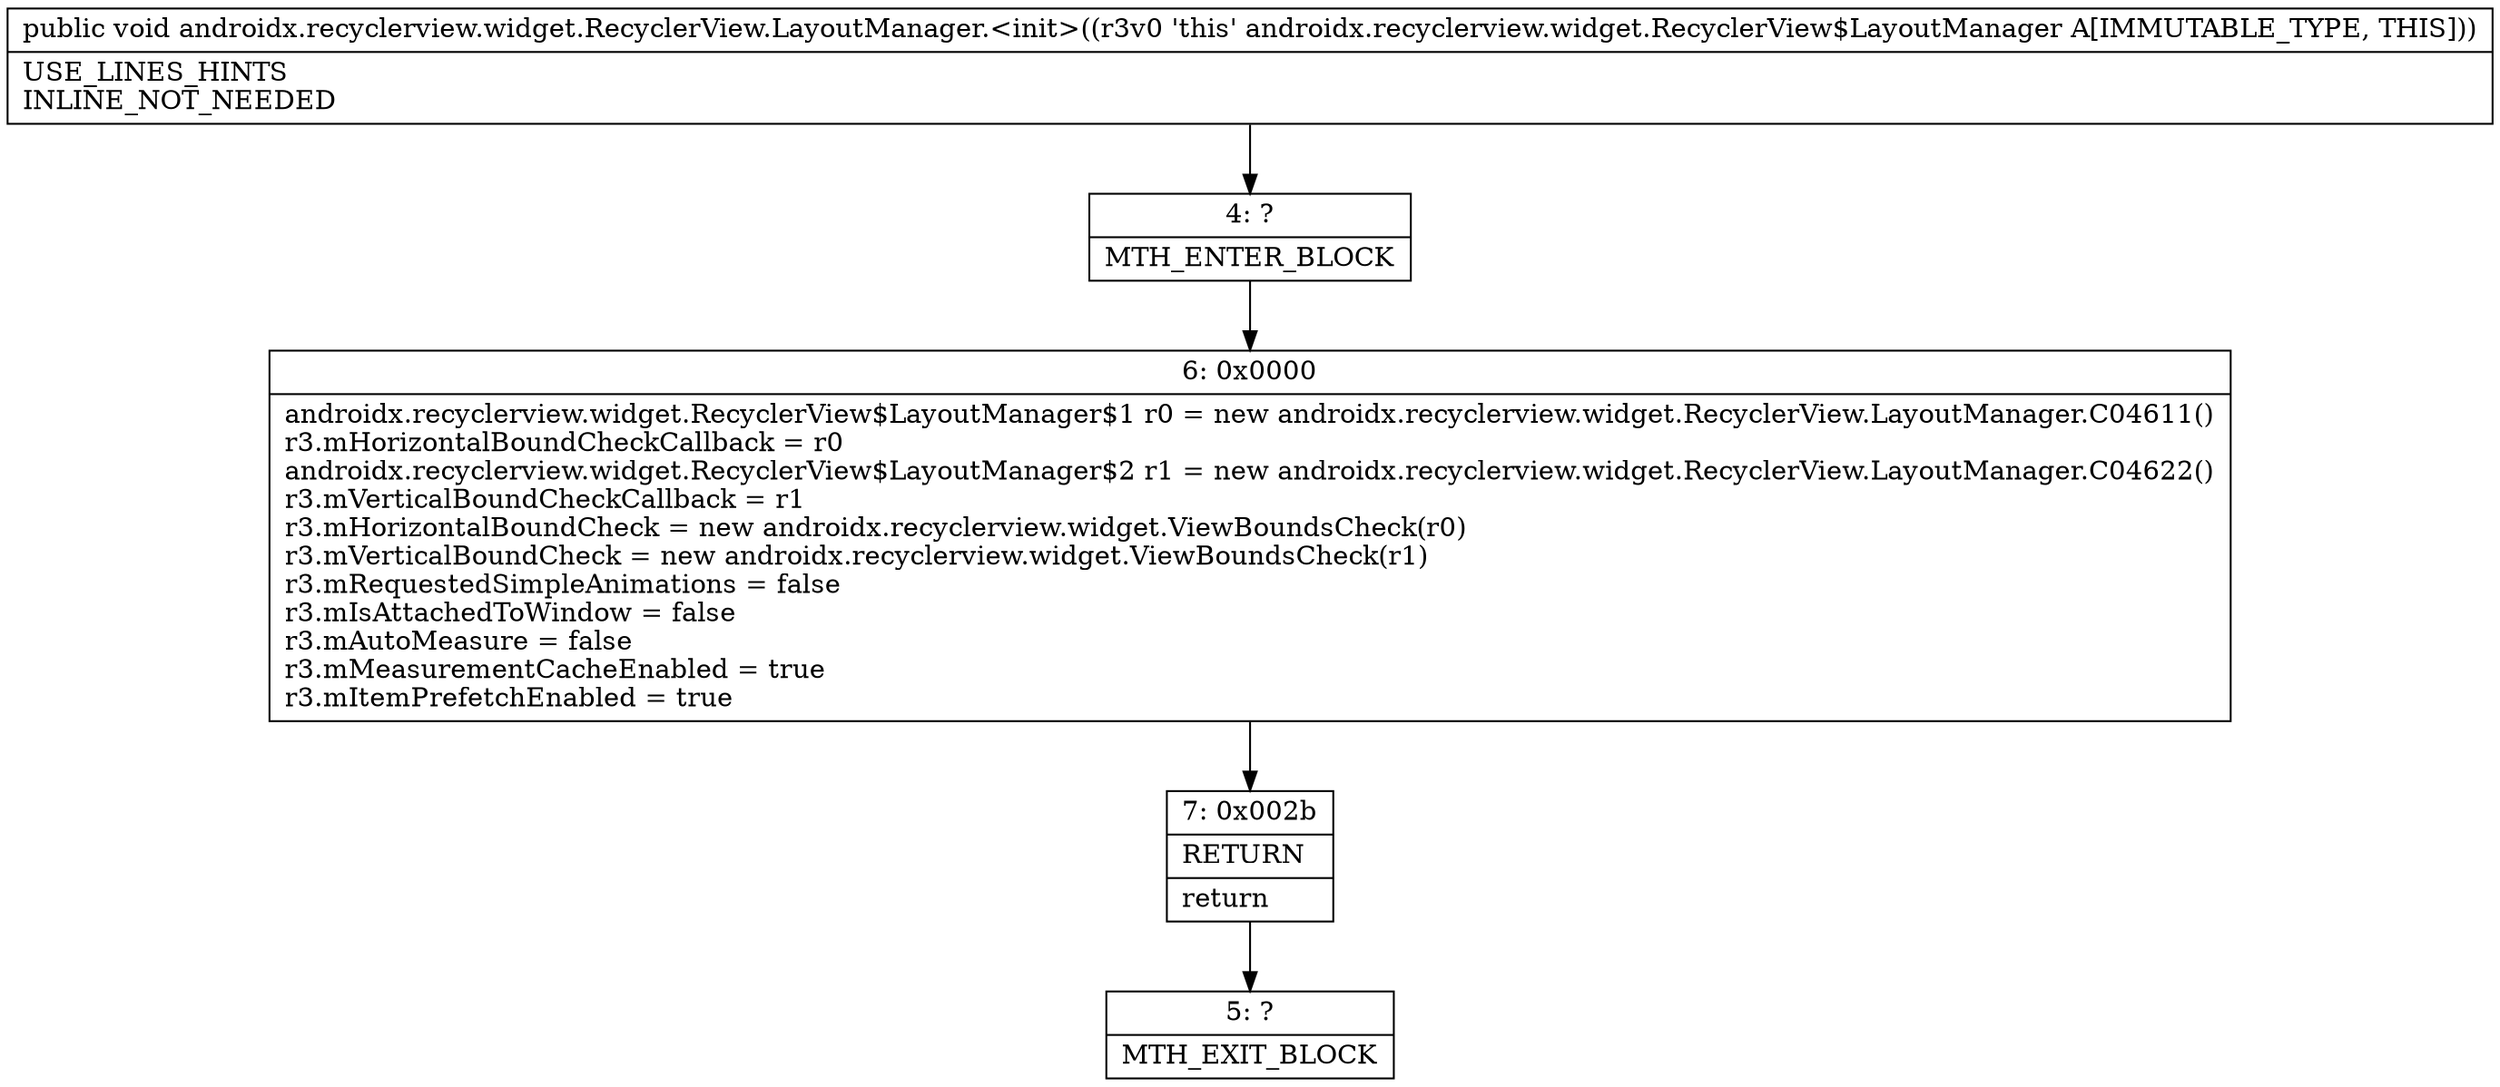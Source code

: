 digraph "CFG forandroidx.recyclerview.widget.RecyclerView.LayoutManager.\<init\>()V" {
Node_4 [shape=record,label="{4\:\ ?|MTH_ENTER_BLOCK\l}"];
Node_6 [shape=record,label="{6\:\ 0x0000|androidx.recyclerview.widget.RecyclerView$LayoutManager$1 r0 = new androidx.recyclerview.widget.RecyclerView.LayoutManager.C04611()\lr3.mHorizontalBoundCheckCallback = r0\landroidx.recyclerview.widget.RecyclerView$LayoutManager$2 r1 = new androidx.recyclerview.widget.RecyclerView.LayoutManager.C04622()\lr3.mVerticalBoundCheckCallback = r1\lr3.mHorizontalBoundCheck = new androidx.recyclerview.widget.ViewBoundsCheck(r0)\lr3.mVerticalBoundCheck = new androidx.recyclerview.widget.ViewBoundsCheck(r1)\lr3.mRequestedSimpleAnimations = false\lr3.mIsAttachedToWindow = false\lr3.mAutoMeasure = false\lr3.mMeasurementCacheEnabled = true\lr3.mItemPrefetchEnabled = true\l}"];
Node_7 [shape=record,label="{7\:\ 0x002b|RETURN\l|return\l}"];
Node_5 [shape=record,label="{5\:\ ?|MTH_EXIT_BLOCK\l}"];
MethodNode[shape=record,label="{public void androidx.recyclerview.widget.RecyclerView.LayoutManager.\<init\>((r3v0 'this' androidx.recyclerview.widget.RecyclerView$LayoutManager A[IMMUTABLE_TYPE, THIS]))  | USE_LINES_HINTS\lINLINE_NOT_NEEDED\l}"];
MethodNode -> Node_4;Node_4 -> Node_6;
Node_6 -> Node_7;
Node_7 -> Node_5;
}

